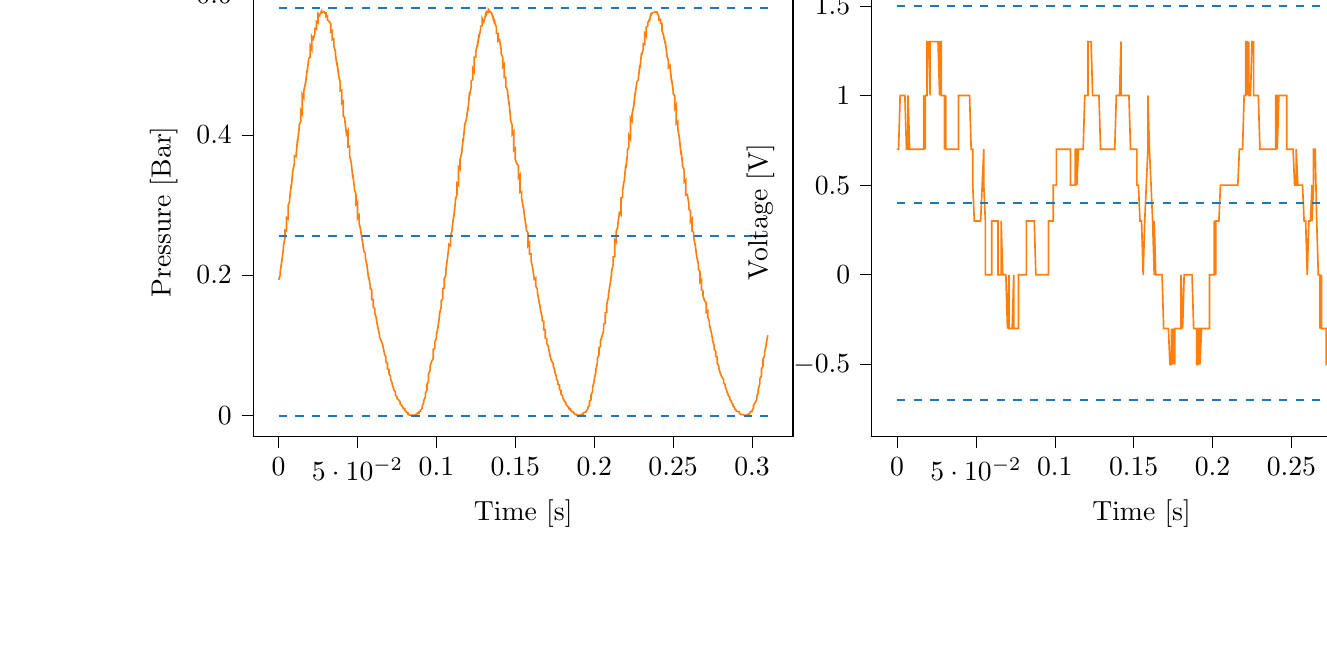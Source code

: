 % This file was created with tikzplotlib v0.9.12.
\begin{tikzpicture}

\definecolor{color0}{rgb}{1,0.498,0.055}
\definecolor{color1}{rgb}{0.122,0.467,0.706}

\begin{groupplot}[group style={group size=2 by 1}]
\nextgroupplot[
tick align=outside,
tick pos=left,
title={Input Pressure VS Time},
x grid style={white!69.02!black},
xlabel={Time [s]},
xmin=-0.016, xmax=0.326,
xtick style={color=black},
y grid style={white!69.02!black},
ylabel={Pressure [Bar]},
ymin=-0.03, ymax=0.61,
ytick style={color=black}
]
\addplot [semithick, color0]
table {%
0 0.193
0.001 0.2
0.001 0.204
0.002 0.22
0.002 0.219
0.003 0.237
0.003 0.241
0.004 0.253
0.004 0.264
0.005 0.263
0.005 0.282
0.006 0.28
0.006 0.299
0.007 0.305
0.007 0.309
0.008 0.329
0.008 0.324
0.009 0.349
0.009 0.349
0.01 0.359
0.01 0.37
0.011 0.369
0.012 0.394
0.012 0.389
0.013 0.409
0.013 0.414
0.014 0.419
0.014 0.435
0.015 0.43
0.015 0.458
0.016 0.453
0.016 0.463
0.017 0.474
0.017 0.472
0.018 0.492
0.018 0.489
0.019 0.507
0.019 0.509
0.02 0.511
0.02 0.527
0.021 0.522
0.021 0.541
0.022 0.537
0.023 0.545
0.023 0.552
0.024 0.551
0.024 0.562
0.025 0.56
0.025 0.573
0.026 0.57
0.026 0.571
0.027 0.576
0.027 0.574
0.028 0.576
0.028 0.576
0.029 0.576
0.029 0.574
0.03 0.574
0.03 0.569
0.031 0.57
0.031 0.564
0.032 0.562
0.033 0.559
0.033 0.547
0.034 0.549
0.034 0.536
0.035 0.537
0.035 0.527
0.036 0.519
0.036 0.515
0.037 0.499
0.037 0.504
0.038 0.486
0.038 0.485
0.039 0.476
0.039 0.463
0.04 0.464
0.04 0.445
0.041 0.448
0.041 0.427
0.042 0.424
0.042 0.42
0.043 0.401
0.044 0.406
0.044 0.383
0.045 0.384
0.045 0.37
0.046 0.361
0.046 0.361
0.047 0.339
0.047 0.344
0.048 0.325
0.048 0.323
0.049 0.315
0.049 0.301
0.05 0.304
0.05 0.281
0.051 0.285
0.051 0.274
0.052 0.265
0.052 0.264
0.053 0.249
0.053 0.251
0.054 0.234
0.055 0.231
0.055 0.224
0.056 0.214
0.056 0.214
0.057 0.195
0.057 0.198
0.058 0.186
0.058 0.181
0.059 0.179
0.059 0.165
0.06 0.165
0.06 0.154
0.061 0.152
0.061 0.145
0.062 0.138
0.062 0.136
0.063 0.124
0.063 0.124
0.064 0.114
0.064 0.111
0.065 0.106
0.066 0.1
0.066 0.099
0.067 0.089
0.067 0.087
0.068 0.083
0.068 0.076
0.069 0.074
0.069 0.066
0.07 0.065
0.07 0.059
0.071 0.055
0.071 0.051
0.072 0.046
0.072 0.044
0.073 0.037
0.073 0.036
0.074 0.033
0.074 0.029
0.075 0.026
0.075 0.024
0.076 0.022
0.077 0.019
0.077 0.016
0.078 0.014
0.078 0.013
0.079 0.011
0.079 0.009
0.08 0.009
0.08 0.007
0.081 0.005
0.081 0.004
0.082 0.003
0.082 0.001
0.083 0.001
0.083 0
0.084 0
0.084 0
0.085 0
0.085 0
0.086 0
0.087 0.001
0.087 0.001
0.088 0.001
0.088 0.003
0.089 0.003
0.089 0.005
0.09 0.006
0.09 0.007
0.091 0.01
0.091 0.013
0.092 0.018
0.092 0.021
0.093 0.026
0.093 0.031
0.094 0.036
0.094 0.044
0.095 0.048
0.095 0.059
0.096 0.064
0.096 0.07
0.097 0.077
0.098 0.081
0.098 0.094
0.099 0.095
0.099 0.104
0.1 0.11
0.1 0.115
0.101 0.125
0.101 0.126
0.102 0.142
0.102 0.145
0.103 0.154
0.103 0.163
0.104 0.166
0.104 0.181
0.105 0.181
0.105 0.195
0.106 0.2
0.106 0.207
0.107 0.224
0.107 0.223
0.108 0.244
0.109 0.242
0.109 0.255
0.11 0.265
0.11 0.268
0.111 0.285
0.111 0.282
0.112 0.304
0.112 0.307
0.113 0.315
0.113 0.331
0.114 0.328
0.114 0.354
0.115 0.351
0.115 0.365
0.116 0.374
0.116 0.374
0.117 0.396
0.117 0.391
0.118 0.415
0.118 0.415
0.119 0.422
0.12 0.439
0.12 0.435
0.121 0.461
0.121 0.456
0.122 0.468
0.122 0.477
0.123 0.479
0.123 0.495
0.124 0.49
0.124 0.511
0.125 0.511
0.125 0.519
0.126 0.529
0.126 0.526
0.127 0.544
0.127 0.54
0.128 0.55
0.128 0.555
0.129 0.556
0.129 0.566
0.13 0.561
0.131 0.57
0.131 0.569
0.132 0.573
0.132 0.576
0.133 0.575
0.133 0.579
0.134 0.576
0.134 0.576
0.135 0.574
0.135 0.574
0.136 0.566
0.136 0.568
0.137 0.562
0.137 0.56
0.138 0.554
0.138 0.545
0.139 0.545
0.139 0.534
0.14 0.536
0.141 0.522
0.141 0.516
0.142 0.511
0.142 0.497
0.143 0.501
0.143 0.482
0.144 0.482
0.144 0.469
0.145 0.464
0.145 0.464
0.146 0.443
0.146 0.448
0.147 0.424
0.147 0.421
0.148 0.414
0.148 0.401
0.149 0.405
0.149 0.378
0.15 0.381
0.15 0.365
0.151 0.359
0.152 0.356
0.152 0.339
0.153 0.343
0.153 0.318
0.154 0.319
0.154 0.31
0.155 0.297
0.155 0.299
0.156 0.281
0.156 0.282
0.157 0.266
0.157 0.264
0.158 0.26
0.158 0.242
0.159 0.246
0.159 0.23
0.16 0.23
0.16 0.22
0.161 0.211
0.161 0.21
0.162 0.194
0.163 0.196
0.163 0.184
0.164 0.18
0.164 0.175
0.165 0.163
0.165 0.163
0.166 0.151
0.166 0.15
0.167 0.14
0.167 0.135
0.168 0.134
0.168 0.122
0.169 0.122
0.169 0.11
0.17 0.109
0.17 0.102
0.171 0.098
0.171 0.096
0.172 0.086
0.172 0.085
0.173 0.077
0.174 0.074
0.174 0.071
0.175 0.064
0.175 0.062
0.176 0.055
0.176 0.052
0.177 0.048
0.177 0.044
0.178 0.043
0.178 0.037
0.179 0.035
0.179 0.03
0.18 0.028
0.18 0.025
0.181 0.021
0.181 0.02
0.182 0.018
0.182 0.016
0.183 0.013
0.184 0.011
0.184 0.009
0.185 0.009
0.185 0.007
0.186 0.005
0.186 0.005
0.187 0.004
0.187 0.003
0.188 0.001
0.188 0.001
0.189 0.001
0.189 0
0.19 0
0.19 0
0.191 0
0.191 0
0.192 0.001
0.192 0.001
0.193 0.001
0.193 0.003
0.194 0.004
0.195 0.005
0.195 0.006
0.196 0.009
0.196 0.011
0.197 0.014
0.197 0.02
0.198 0.022
0.198 0.029
0.199 0.034
0.199 0.04
0.2 0.048
0.2 0.051
0.201 0.061
0.201 0.065
0.202 0.074
0.202 0.081
0.203 0.086
0.203 0.096
0.204 0.098
0.204 0.106
0.205 0.113
0.206 0.121
0.206 0.13
0.207 0.131
0.207 0.146
0.208 0.147
0.208 0.159
0.209 0.168
0.209 0.172
0.21 0.186
0.21 0.185
0.211 0.201
0.211 0.205
0.212 0.215
0.212 0.226
0.213 0.226
0.213 0.25
0.214 0.247
0.214 0.263
0.215 0.269
0.215 0.273
0.216 0.289
0.217 0.286
0.217 0.31
0.218 0.311
0.218 0.321
0.219 0.335
0.219 0.333
0.22 0.357
0.22 0.352
0.221 0.371
0.221 0.378
0.222 0.383
0.222 0.399
0.223 0.394
0.223 0.424
0.224 0.42
0.224 0.43
0.225 0.441
0.225 0.44
0.226 0.461
0.226 0.458
0.227 0.475
0.228 0.479
0.228 0.482
0.229 0.5
0.229 0.495
0.23 0.517
0.23 0.514
0.231 0.522
0.231 0.53
0.232 0.529
0.232 0.545
0.233 0.541
0.233 0.554
0.234 0.556
0.234 0.56
0.235 0.565
0.235 0.562
0.236 0.574
0.236 0.571
0.237 0.575
0.238 0.575
0.238 0.575
0.239 0.576
0.239 0.576
0.24 0.575
0.24 0.573
0.241 0.57
0.241 0.564
0.242 0.565
0.242 0.56
0.243 0.559
0.243 0.549
0.244 0.542
0.244 0.541
0.245 0.531
0.245 0.534
0.246 0.516
0.246 0.514
0.247 0.506
0.247 0.496
0.248 0.499
0.249 0.477
0.249 0.48
0.25 0.464
0.25 0.459
0.251 0.456
0.251 0.438
0.252 0.443
0.252 0.416
0.253 0.419
0.253 0.409
0.254 0.395
0.254 0.396
0.255 0.372
0.255 0.378
0.256 0.359
0.256 0.355
0.257 0.35
0.257 0.333
0.258 0.336
0.258 0.314
0.259 0.315
0.26 0.302
0.26 0.294
0.261 0.292
0.261 0.276
0.262 0.28
0.262 0.263
0.263 0.261
0.263 0.255
0.264 0.242
0.264 0.245
0.265 0.225
0.265 0.226
0.266 0.216
0.266 0.209
0.267 0.205
0.267 0.19
0.268 0.193
0.268 0.179
0.269 0.177
0.269 0.17
0.27 0.163
0.271 0.161
0.271 0.147
0.272 0.149
0.272 0.14
0.273 0.134
0.273 0.129
0.274 0.12
0.274 0.12
0.275 0.109
0.275 0.107
0.276 0.099
0.276 0.094
0.277 0.091
0.277 0.084
0.278 0.083
0.278 0.074
0.279 0.07
0.279 0.066
0.28 0.06
0.28 0.059
0.281 0.054
0.282 0.051
0.282 0.046
0.283 0.044
0.283 0.041
0.284 0.035
0.284 0.034
0.285 0.029
0.285 0.028
0.286 0.025
0.286 0.022
0.287 0.02
0.287 0.018
0.288 0.015
0.288 0.013
0.289 0.011
0.289 0.009
0.29 0.007
0.29 0.006
0.291 0.005
0.292 0.005
0.292 0.003
0.293 0.001
0.293 0.001
0.294 0.001
0.294 0.001
0.295 0
0.295 0
0.296 0
0.296 0
0.297 0
0.297 0.001
0.298 0.001
0.298 0.001
0.299 0.004
0.299 0.005
0.3 0.005
0.3 0.006
0.301 0.01
0.301 0.014
0.302 0.018
0.303 0.022
0.303 0.026
0.304 0.033
0.304 0.037
0.305 0.045
0.305 0.052
0.306 0.056
0.306 0.066
0.307 0.07
0.307 0.08
0.308 0.085
0.308 0.09
0.309 0.1
0.309 0.102
0.31 0.114
};
\addplot [semithick, color1, dashed]
table {%
0 0.581
0.31 0.581
};
\addplot [semithick, color1, dashed]
table {%
0 0.256
0.31 0.256
};
\addplot [semithick, color1, dashed]
table {%
0 -0.001
0.31 -0.001
};

\nextgroupplot[
tick align=outside,
tick pos=left,
title={Piezo output Voltage VS Time},
x grid style={white!69.02!black},
xlabel={Time [s]},
xmin=-0.016, xmax=0.326,
xtick style={color=black},
y grid style={white!69.02!black},
ylabel={Voltage [V]},
ymin=-0.009, ymax=0.016,
ytick style={color=black}
]
\addplot [semithick, color0]
table {%
0 0.007
0.001 0.007
0.001 0.007
0.002 0.01
0.002 0.01
0.003 0.01
0.003 0.01
0.004 0.01
0.004 0.01
0.005 0.01
0.005 0.01
0.006 0.007
0.006 0.007
0.007 0.007
0.007 0.01
0.008 0.007
0.008 0.007
0.009 0.007
0.009 0.007
0.01 0.007
0.01 0.007
0.011 0.007
0.012 0.007
0.012 0.007
0.013 0.007
0.013 0.007
0.014 0.007
0.014 0.007
0.015 0.007
0.015 0.007
0.016 0.007
0.016 0.007
0.017 0.007
0.017 0.01
0.018 0.007
0.018 0.01
0.019 0.01
0.019 0.013
0.02 0.013
0.02 0.013
0.021 0.01
0.021 0.013
0.022 0.013
0.023 0.013
0.023 0.013
0.024 0.013
0.024 0.013
0.025 0.013
0.025 0.013
0.026 0.013
0.026 0.013
0.027 0.01
0.027 0.013
0.028 0.013
0.028 0.01
0.029 0.01
0.029 0.01
0.03 0.01
0.03 0.007
0.031 0.01
0.031 0.007
0.032 0.007
0.033 0.007
0.033 0.007
0.034 0.007
0.034 0.007
0.035 0.007
0.035 0.007
0.036 0.007
0.036 0.007
0.037 0.007
0.037 0.007
0.038 0.007
0.038 0.007
0.039 0.007
0.039 0.01
0.04 0.01
0.04 0.01
0.041 0.01
0.041 0.01
0.042 0.01
0.042 0.01
0.043 0.01
0.044 0.01
0.044 0.01
0.045 0.01
0.045 0.01
0.046 0.01
0.046 0.01
0.047 0.007
0.047 0.007
0.048 0.007
0.048 0.005
0.049 0.003
0.049 0.003
0.05 0.003
0.05 0.003
0.051 0.003
0.051 0.003
0.052 0.003
0.052 0.003
0.053 0.003
0.053 0.003
0.054 0.005
0.055 0.007
0.055 0.005
0.056 0.003
0.056 0
0.057 0
0.057 0
0.058 0
0.058 0
0.059 0
0.059 0
0.06 0
0.06 0.003
0.061 0.003
0.061 0.003
0.062 0.003
0.062 0.003
0.063 0.003
0.063 0.003
0.064 0.003
0.064 0
0.065 0
0.066 0
0.066 0.003
0.067 0
0.067 0
0.068 0
0.068 0
0.069 0
0.069 0
0.07 -0.003
0.07 -0.003
0.071 0
0.071 -0.003
0.072 -0.003
0.072 -0.003
0.073 -0.003
0.073 -0.003
0.074 0
0.074 -0.003
0.075 -0.003
0.075 -0.003
0.076 -0.003
0.077 -0.003
0.077 0
0.078 0
0.078 0
0.079 0
0.079 0
0.08 0
0.08 0
0.081 0
0.081 0
0.082 0
0.082 0.003
0.083 0.003
0.083 0.003
0.084 0.003
0.084 0.003
0.085 0.003
0.085 0.003
0.086 0.003
0.087 0.003
0.087 0.003
0.088 0
0.088 0
0.089 0
0.089 0
0.09 0
0.09 0
0.091 0
0.091 0
0.092 0
0.092 0
0.093 0
0.093 0
0.094 0
0.094 0
0.095 0
0.095 0
0.096 0
0.096 0.003
0.097 0.003
0.098 0.003
0.098 0.003
0.099 0.003
0.099 0.005
0.1 0.005
0.1 0.005
0.101 0.005
0.101 0.007
0.102 0.007
0.102 0.007
0.103 0.007
0.103 0.007
0.104 0.007
0.104 0.007
0.105 0.007
0.105 0.007
0.106 0.007
0.106 0.007
0.107 0.007
0.107 0.007
0.108 0.007
0.109 0.007
0.109 0.007
0.11 0.007
0.11 0.005
0.111 0.005
0.111 0.005
0.112 0.005
0.112 0.005
0.113 0.005
0.113 0.007
0.114 0.007
0.114 0.005
0.115 0.007
0.115 0.007
0.116 0.007
0.116 0.007
0.117 0.007
0.117 0.007
0.118 0.007
0.118 0.007
0.119 0.01
0.12 0.01
0.12 0.01
0.121 0.01
0.121 0.013
0.122 0.013
0.122 0.013
0.123 0.013
0.123 0.013
0.124 0.01
0.124 0.01
0.125 0.01
0.125 0.01
0.126 0.01
0.126 0.01
0.127 0.01
0.127 0.01
0.128 0.01
0.128 0.01
0.129 0.007
0.129 0.007
0.13 0.007
0.131 0.007
0.131 0.007
0.132 0.007
0.132 0.007
0.133 0.007
0.133 0.007
0.134 0.007
0.134 0.007
0.135 0.007
0.135 0.007
0.136 0.007
0.136 0.007
0.137 0.007
0.137 0.007
0.138 0.007
0.138 0.007
0.139 0.01
0.139 0.01
0.14 0.01
0.141 0.01
0.141 0.01
0.142 0.013
0.142 0.01
0.143 0.01
0.143 0.01
0.144 0.01
0.144 0.01
0.145 0.01
0.145 0.01
0.146 0.01
0.146 0.01
0.147 0.01
0.147 0.01
0.148 0.007
0.148 0.007
0.149 0.007
0.149 0.007
0.15 0.007
0.15 0.007
0.151 0.007
0.152 0.007
0.152 0.005
0.153 0.005
0.153 0.005
0.154 0.003
0.154 0.003
0.155 0.003
0.155 0.003
0.156 0
0.156 0
0.157 0.003
0.157 0.003
0.158 0.005
0.158 0.005
0.159 0.007
0.159 0.01
0.16 0.007
0.16 0.007
0.161 0.005
0.161 0.005
0.162 0.003
0.163 0
0.163 0.003
0.164 0
0.164 0
0.165 0
0.165 0
0.166 0
0.166 0
0.167 0
0.167 0
0.168 0
0.168 0
0.169 -0.003
0.169 -0.003
0.17 -0.003
0.17 -0.003
0.171 -0.003
0.171 -0.003
0.172 -0.003
0.172 -0.003
0.173 -0.005
0.174 -0.005
0.174 -0.003
0.175 -0.005
0.175 -0.003
0.176 -0.005
0.176 -0.003
0.177 -0.003
0.177 -0.003
0.178 -0.003
0.178 -0.003
0.179 -0.003
0.179 -0.003
0.18 -0.003
0.18 0
0.181 -0.003
0.181 -0.003
0.182 0
0.182 0
0.183 0
0.184 0
0.184 0
0.185 0
0.185 0
0.186 0
0.186 0
0.187 0
0.187 0
0.188 -0.003
0.188 -0.003
0.189 -0.003
0.189 -0.003
0.19 -0.003
0.19 -0.005
0.191 -0.005
0.191 -0.003
0.192 -0.003
0.192 -0.005
0.193 -0.003
0.193 -0.003
0.194 -0.003
0.195 -0.003
0.195 -0.003
0.196 -0.003
0.196 -0.003
0.197 -0.003
0.197 -0.003
0.198 -0.003
0.198 0
0.199 0
0.199 0
0.2 0
0.2 0
0.201 0
0.201 0.003
0.202 0
0.202 0.003
0.203 0.003
0.203 0.003
0.204 0.003
0.204 0.003
0.205 0.005
0.206 0.005
0.206 0.005
0.207 0.005
0.207 0.005
0.208 0.005
0.208 0.005
0.209 0.005
0.209 0.005
0.21 0.005
0.21 0.005
0.211 0.005
0.211 0.005
0.212 0.005
0.212 0.005
0.213 0.005
0.213 0.005
0.214 0.005
0.214 0.005
0.215 0.005
0.215 0.005
0.216 0.005
0.217 0.007
0.217 0.007
0.218 0.007
0.218 0.007
0.219 0.007
0.219 0.007
0.22 0.01
0.22 0.01
0.221 0.01
0.221 0.013
0.222 0.013
0.222 0.01
0.223 0.013
0.223 0.01
0.224 0.01
0.224 0.01
0.225 0.013
0.225 0.013
0.226 0.013
0.226 0.01
0.227 0.01
0.228 0.01
0.228 0.01
0.229 0.01
0.229 0.01
0.23 0.007
0.23 0.007
0.231 0.007
0.231 0.007
0.232 0.007
0.232 0.007
0.233 0.007
0.233 0.007
0.234 0.007
0.234 0.007
0.235 0.007
0.235 0.007
0.236 0.007
0.236 0.007
0.237 0.007
0.238 0.007
0.238 0.007
0.239 0.007
0.239 0.007
0.24 0.007
0.24 0.01
0.241 0.01
0.241 0.007
0.242 0.01
0.242 0.01
0.243 0.01
0.243 0.01
0.244 0.01
0.244 0.01
0.245 0.01
0.245 0.01
0.246 0.01
0.246 0.01
0.247 0.01
0.247 0.007
0.248 0.007
0.249 0.007
0.249 0.007
0.25 0.007
0.25 0.007
0.251 0.007
0.251 0.007
0.252 0.005
0.252 0.005
0.253 0.005
0.253 0.007
0.254 0.005
0.254 0.005
0.255 0.005
0.255 0.005
0.256 0.005
0.256 0.005
0.257 0.005
0.257 0.005
0.258 0.003
0.258 0.003
0.259 0.003
0.26 0
0.26 0
0.261 0.003
0.261 0.003
0.262 0.003
0.262 0.003
0.263 0.005
0.263 0.003
0.264 0.005
0.264 0.007
0.265 0.007
0.265 0.007
0.266 0.003
0.266 0.003
0.267 0
0.267 0
0.268 0
0.268 -0.003
0.269 0
0.269 -0.003
0.27 -0.003
0.271 -0.003
0.271 -0.003
0.272 -0.003
0.272 -0.005
0.273 -0.005
0.273 -0.003
0.274 -0.003
0.274 -0.005
0.275 -0.005
0.275 -0.005
0.276 -0.003
0.276 -0.003
0.277 -0.003
0.277 -0.003
0.278 -0.003
0.278 -0.003
0.279 -0.003
0.279 -0.003
0.28 0
0.28 0
0.281 0
0.282 0
0.282 0
0.283 0
0.283 0
0.284 0
0.284 0
0.285 0
0.285 0
0.286 0
0.286 0
0.287 0
0.287 -0.003
0.288 0
0.288 0
0.289 0
0.289 -0.003
0.29 -0.003
0.29 -0.003
0.291 -0.003
0.292 -0.003
0.292 -0.003
0.293 -0.005
0.293 -0.003
0.294 -0.005
0.294 -0.003
0.295 -0.005
0.295 -0.003
0.296 -0.003
0.296 -0.003
0.297 -0.003
0.297 -0.003
0.298 -0.003
0.298 0
0.299 0
0.299 0
0.3 0
0.3 0
0.301 0
0.301 0.003
0.302 0
0.303 0
0.303 0
0.304 0
0.304 0.003
0.305 0.003
0.305 0.003
0.306 0.003
0.306 0.003
0.307 0
0.307 0
0.308 0
0.308 0
0.309 0
0.309 0
0.31 0
};
\addplot [semithick, color1, dashed]
table {%
0 0.015
0.31 0.015
};
\addplot [semithick, color1, dashed]
table {%
0 0.004
0.31 0.004
};
\addplot [semithick, color1, dashed]
table {%
0 -0.007
0.31 -0.007
};
\end{groupplot}

\end{tikzpicture}
